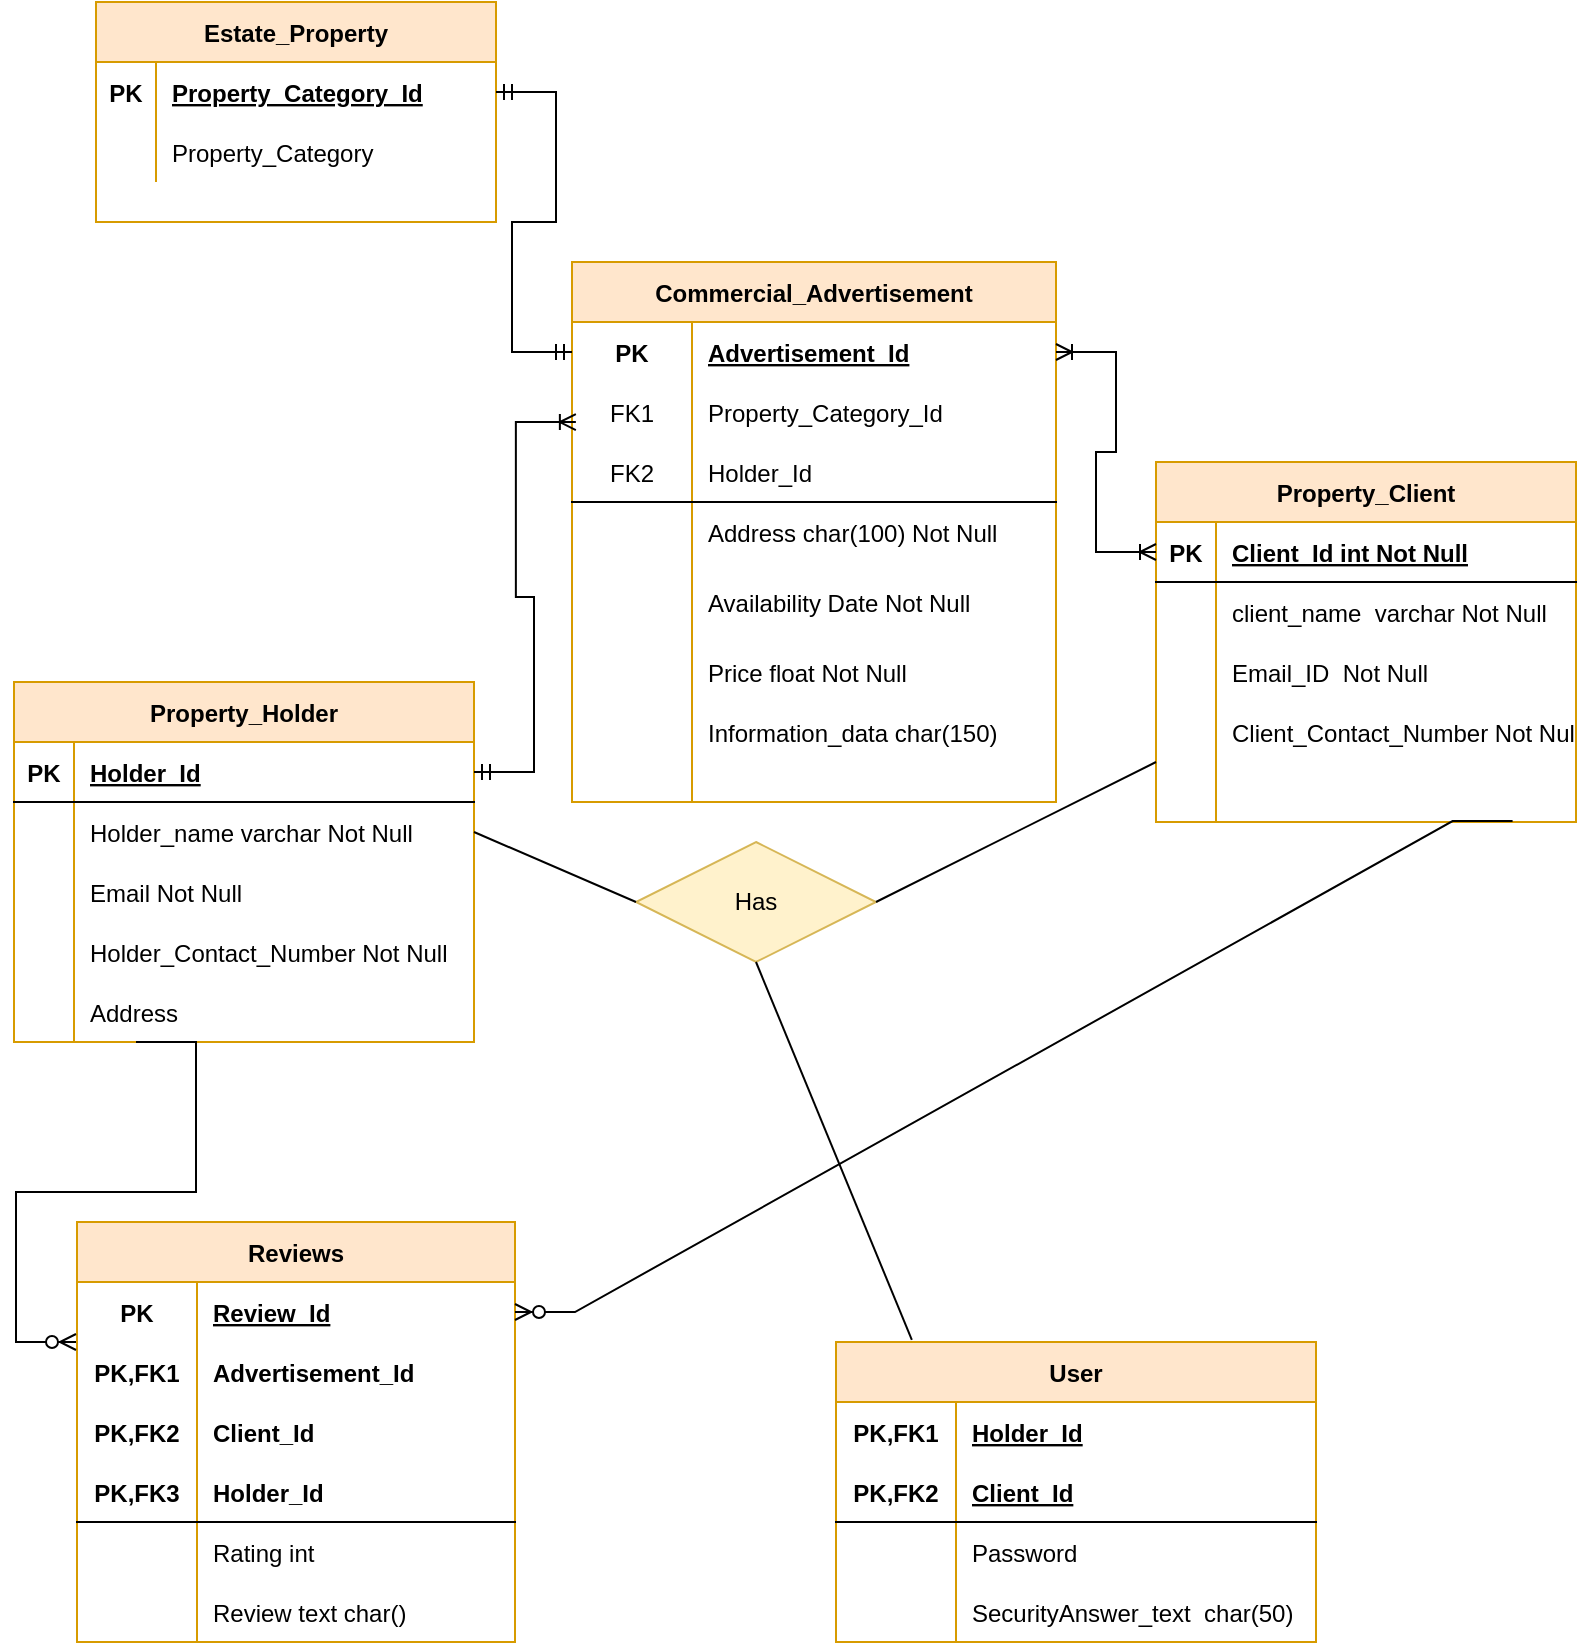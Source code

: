 <mxfile version="20.5.3" type="google"><diagram id="Ae0Ru1juuA3NwN-IYBxF" name="Figure 2: Entity Relationship diagram"><mxGraphModel dx="1038" dy="579" grid="1" gridSize="10" guides="1" tooltips="1" connect="1" arrows="1" fold="1" page="1" pageScale="1" pageWidth="850" pageHeight="1100" math="0" shadow="0"><root><mxCell id="0"/><mxCell id="1" parent="0"/><mxCell id="_f5a501U6xLCJBgyqaeK-1" value="Property_Holder" style="shape=table;startSize=30;container=1;collapsible=1;childLayout=tableLayout;fixedRows=1;rowLines=0;fontStyle=1;align=center;resizeLast=1;fillColor=#ffe6cc;strokeColor=#d79b00;" parent="1" vertex="1"><mxGeometry x="49" y="370" width="230" height="180" as="geometry"/></mxCell><mxCell id="_f5a501U6xLCJBgyqaeK-2" value="" style="shape=tableRow;horizontal=0;startSize=0;swimlaneHead=0;swimlaneBody=0;fillColor=none;collapsible=0;dropTarget=0;points=[[0,0.5],[1,0.5]];portConstraint=eastwest;top=0;left=0;right=0;bottom=1;" parent="_f5a501U6xLCJBgyqaeK-1" vertex="1"><mxGeometry y="30" width="230" height="30" as="geometry"/></mxCell><mxCell id="_f5a501U6xLCJBgyqaeK-3" value="PK" style="shape=partialRectangle;connectable=0;fillColor=none;top=0;left=0;bottom=0;right=0;fontStyle=1;overflow=hidden;" parent="_f5a501U6xLCJBgyqaeK-2" vertex="1"><mxGeometry width="30" height="30" as="geometry"><mxRectangle width="30" height="30" as="alternateBounds"/></mxGeometry></mxCell><mxCell id="_f5a501U6xLCJBgyqaeK-4" value="Holder_Id" style="shape=partialRectangle;connectable=0;fillColor=none;top=0;left=0;bottom=0;right=0;align=left;spacingLeft=6;fontStyle=5;overflow=hidden;" parent="_f5a501U6xLCJBgyqaeK-2" vertex="1"><mxGeometry x="30" width="200" height="30" as="geometry"><mxRectangle width="200" height="30" as="alternateBounds"/></mxGeometry></mxCell><mxCell id="_f5a501U6xLCJBgyqaeK-5" value="" style="shape=tableRow;horizontal=0;startSize=0;swimlaneHead=0;swimlaneBody=0;fillColor=none;collapsible=0;dropTarget=0;points=[[0,0.5],[1,0.5]];portConstraint=eastwest;top=0;left=0;right=0;bottom=0;" parent="_f5a501U6xLCJBgyqaeK-1" vertex="1"><mxGeometry y="60" width="230" height="30" as="geometry"/></mxCell><mxCell id="_f5a501U6xLCJBgyqaeK-6" value="" style="shape=partialRectangle;connectable=0;fillColor=none;top=0;left=0;bottom=0;right=0;editable=1;overflow=hidden;" parent="_f5a501U6xLCJBgyqaeK-5" vertex="1"><mxGeometry width="30" height="30" as="geometry"><mxRectangle width="30" height="30" as="alternateBounds"/></mxGeometry></mxCell><mxCell id="_f5a501U6xLCJBgyqaeK-7" value="Holder_name varchar Not Null" style="shape=partialRectangle;connectable=0;fillColor=none;top=0;left=0;bottom=0;right=0;align=left;spacingLeft=6;overflow=hidden;" parent="_f5a501U6xLCJBgyqaeK-5" vertex="1"><mxGeometry x="30" width="200" height="30" as="geometry"><mxRectangle width="200" height="30" as="alternateBounds"/></mxGeometry></mxCell><mxCell id="_f5a501U6xLCJBgyqaeK-8" value="" style="shape=tableRow;horizontal=0;startSize=0;swimlaneHead=0;swimlaneBody=0;fillColor=none;collapsible=0;dropTarget=0;points=[[0,0.5],[1,0.5]];portConstraint=eastwest;top=0;left=0;right=0;bottom=0;" parent="_f5a501U6xLCJBgyqaeK-1" vertex="1"><mxGeometry y="90" width="230" height="30" as="geometry"/></mxCell><mxCell id="_f5a501U6xLCJBgyqaeK-9" value="" style="shape=partialRectangle;connectable=0;fillColor=none;top=0;left=0;bottom=0;right=0;editable=1;overflow=hidden;" parent="_f5a501U6xLCJBgyqaeK-8" vertex="1"><mxGeometry width="30" height="30" as="geometry"><mxRectangle width="30" height="30" as="alternateBounds"/></mxGeometry></mxCell><mxCell id="_f5a501U6xLCJBgyqaeK-10" value="Email Not Null" style="shape=partialRectangle;connectable=0;fillColor=none;top=0;left=0;bottom=0;right=0;align=left;spacingLeft=6;overflow=hidden;" parent="_f5a501U6xLCJBgyqaeK-8" vertex="1"><mxGeometry x="30" width="200" height="30" as="geometry"><mxRectangle width="200" height="30" as="alternateBounds"/></mxGeometry></mxCell><mxCell id="_f5a501U6xLCJBgyqaeK-11" value="" style="shape=tableRow;horizontal=0;startSize=0;swimlaneHead=0;swimlaneBody=0;fillColor=none;collapsible=0;dropTarget=0;points=[[0,0.5],[1,0.5]];portConstraint=eastwest;top=0;left=0;right=0;bottom=0;" parent="_f5a501U6xLCJBgyqaeK-1" vertex="1"><mxGeometry y="120" width="230" height="30" as="geometry"/></mxCell><mxCell id="_f5a501U6xLCJBgyqaeK-12" value="" style="shape=partialRectangle;connectable=0;fillColor=none;top=0;left=0;bottom=0;right=0;editable=1;overflow=hidden;" parent="_f5a501U6xLCJBgyqaeK-11" vertex="1"><mxGeometry width="30" height="30" as="geometry"><mxRectangle width="30" height="30" as="alternateBounds"/></mxGeometry></mxCell><mxCell id="_f5a501U6xLCJBgyqaeK-13" value="Holder_Contact_Number Not Null" style="shape=partialRectangle;connectable=0;fillColor=none;top=0;left=0;bottom=0;right=0;align=left;spacingLeft=6;overflow=hidden;" parent="_f5a501U6xLCJBgyqaeK-11" vertex="1"><mxGeometry x="30" width="200" height="30" as="geometry"><mxRectangle width="200" height="30" as="alternateBounds"/></mxGeometry></mxCell><mxCell id="_f5a501U6xLCJBgyqaeK-115" value="" style="shape=tableRow;horizontal=0;startSize=0;swimlaneHead=0;swimlaneBody=0;fillColor=none;collapsible=0;dropTarget=0;points=[[0,0.5],[1,0.5]];portConstraint=eastwest;top=0;left=0;right=0;bottom=0;" parent="_f5a501U6xLCJBgyqaeK-1" vertex="1"><mxGeometry y="150" width="230" height="30" as="geometry"/></mxCell><mxCell id="_f5a501U6xLCJBgyqaeK-116" value="" style="shape=partialRectangle;connectable=0;fillColor=none;top=0;left=0;bottom=0;right=0;editable=1;overflow=hidden;" parent="_f5a501U6xLCJBgyqaeK-115" vertex="1"><mxGeometry width="30" height="30" as="geometry"><mxRectangle width="30" height="30" as="alternateBounds"/></mxGeometry></mxCell><mxCell id="_f5a501U6xLCJBgyqaeK-117" value="Address" style="shape=partialRectangle;connectable=0;fillColor=none;top=0;left=0;bottom=0;right=0;align=left;spacingLeft=6;overflow=hidden;" parent="_f5a501U6xLCJBgyqaeK-115" vertex="1"><mxGeometry x="30" width="200" height="30" as="geometry"><mxRectangle width="200" height="30" as="alternateBounds"/></mxGeometry></mxCell><mxCell id="_f5a501U6xLCJBgyqaeK-14" value="Reviews" style="shape=table;startSize=30;container=1;collapsible=1;childLayout=tableLayout;fixedRows=1;rowLines=0;fontStyle=1;align=center;resizeLast=1;fillColor=#ffe6cc;strokeColor=#d79b00;" parent="1" vertex="1"><mxGeometry x="80.5" y="640" width="219" height="210" as="geometry"/></mxCell><mxCell id="_f5a501U6xLCJBgyqaeK-15" value="" style="shape=tableRow;horizontal=0;startSize=0;swimlaneHead=0;swimlaneBody=0;fillColor=none;collapsible=0;dropTarget=0;points=[[0,0.5],[1,0.5]];portConstraint=eastwest;top=0;left=0;right=0;bottom=0;" parent="_f5a501U6xLCJBgyqaeK-14" vertex="1"><mxGeometry y="30" width="219" height="30" as="geometry"/></mxCell><mxCell id="_f5a501U6xLCJBgyqaeK-16" value="PK" style="shape=partialRectangle;connectable=0;fillColor=none;top=0;left=0;bottom=0;right=0;fontStyle=1;overflow=hidden;" parent="_f5a501U6xLCJBgyqaeK-15" vertex="1"><mxGeometry width="60" height="30" as="geometry"><mxRectangle width="60" height="30" as="alternateBounds"/></mxGeometry></mxCell><mxCell id="_f5a501U6xLCJBgyqaeK-17" value="Review_Id" style="shape=partialRectangle;connectable=0;fillColor=none;top=0;left=0;bottom=0;right=0;align=left;spacingLeft=6;fontStyle=5;overflow=hidden;" parent="_f5a501U6xLCJBgyqaeK-15" vertex="1"><mxGeometry x="60" width="159" height="30" as="geometry"><mxRectangle width="159" height="30" as="alternateBounds"/></mxGeometry></mxCell><mxCell id="_f5a501U6xLCJBgyqaeK-88" value="" style="shape=tableRow;horizontal=0;startSize=0;swimlaneHead=0;swimlaneBody=0;fillColor=none;collapsible=0;dropTarget=0;points=[[0,0.5],[1,0.5]];portConstraint=eastwest;top=0;left=0;right=0;bottom=0;" parent="_f5a501U6xLCJBgyqaeK-14" vertex="1"><mxGeometry y="60" width="219" height="30" as="geometry"/></mxCell><mxCell id="_f5a501U6xLCJBgyqaeK-89" value="PK,FK1" style="shape=partialRectangle;connectable=0;fillColor=none;top=0;left=0;bottom=0;right=0;editable=1;overflow=hidden;fontStyle=1" parent="_f5a501U6xLCJBgyqaeK-88" vertex="1"><mxGeometry width="60" height="30" as="geometry"><mxRectangle width="60" height="30" as="alternateBounds"/></mxGeometry></mxCell><mxCell id="_f5a501U6xLCJBgyqaeK-90" value="Advertisement_Id" style="shape=partialRectangle;connectable=0;fillColor=none;top=0;left=0;bottom=0;right=0;align=left;spacingLeft=6;overflow=hidden;fontStyle=1" parent="_f5a501U6xLCJBgyqaeK-88" vertex="1"><mxGeometry x="60" width="159" height="30" as="geometry"><mxRectangle width="159" height="30" as="alternateBounds"/></mxGeometry></mxCell><mxCell id="_f5a501U6xLCJBgyqaeK-94" value="" style="shape=tableRow;horizontal=0;startSize=0;swimlaneHead=0;swimlaneBody=0;fillColor=none;collapsible=0;dropTarget=0;points=[[0,0.5],[1,0.5]];portConstraint=eastwest;top=0;left=0;right=0;bottom=0;" parent="_f5a501U6xLCJBgyqaeK-14" vertex="1"><mxGeometry y="90" width="219" height="30" as="geometry"/></mxCell><mxCell id="_f5a501U6xLCJBgyqaeK-95" value="PK,FK2" style="shape=partialRectangle;connectable=0;fillColor=none;top=0;left=0;bottom=0;right=0;editable=1;overflow=hidden;fontStyle=1" parent="_f5a501U6xLCJBgyqaeK-94" vertex="1"><mxGeometry width="60" height="30" as="geometry"><mxRectangle width="60" height="30" as="alternateBounds"/></mxGeometry></mxCell><mxCell id="_f5a501U6xLCJBgyqaeK-96" value="Client_Id" style="shape=partialRectangle;connectable=0;fillColor=none;top=0;left=0;bottom=0;right=0;align=left;spacingLeft=6;overflow=hidden;fontStyle=1" parent="_f5a501U6xLCJBgyqaeK-94" vertex="1"><mxGeometry x="60" width="159" height="30" as="geometry"><mxRectangle width="159" height="30" as="alternateBounds"/></mxGeometry></mxCell><mxCell id="_f5a501U6xLCJBgyqaeK-18" value="" style="shape=tableRow;horizontal=0;startSize=0;swimlaneHead=0;swimlaneBody=0;fillColor=none;collapsible=0;dropTarget=0;points=[[0,0.5],[1,0.5]];portConstraint=eastwest;top=0;left=0;right=0;bottom=1;" parent="_f5a501U6xLCJBgyqaeK-14" vertex="1"><mxGeometry y="120" width="219" height="30" as="geometry"/></mxCell><mxCell id="_f5a501U6xLCJBgyqaeK-19" value="PK,FK3" style="shape=partialRectangle;connectable=0;fillColor=none;top=0;left=0;bottom=0;right=0;fontStyle=1;overflow=hidden;" parent="_f5a501U6xLCJBgyqaeK-18" vertex="1"><mxGeometry width="60" height="30" as="geometry"><mxRectangle width="60" height="30" as="alternateBounds"/></mxGeometry></mxCell><mxCell id="_f5a501U6xLCJBgyqaeK-20" value="Holder_Id" style="shape=partialRectangle;connectable=0;fillColor=none;top=0;left=0;bottom=0;right=0;align=left;spacingLeft=6;fontStyle=1;overflow=hidden;" parent="_f5a501U6xLCJBgyqaeK-18" vertex="1"><mxGeometry x="60" width="159" height="30" as="geometry"><mxRectangle width="159" height="30" as="alternateBounds"/></mxGeometry></mxCell><mxCell id="_f5a501U6xLCJBgyqaeK-21" value="" style="shape=tableRow;horizontal=0;startSize=0;swimlaneHead=0;swimlaneBody=0;fillColor=none;collapsible=0;dropTarget=0;points=[[0,0.5],[1,0.5]];portConstraint=eastwest;top=0;left=0;right=0;bottom=0;" parent="_f5a501U6xLCJBgyqaeK-14" vertex="1"><mxGeometry y="150" width="219" height="30" as="geometry"/></mxCell><mxCell id="_f5a501U6xLCJBgyqaeK-22" value="" style="shape=partialRectangle;connectable=0;fillColor=none;top=0;left=0;bottom=0;right=0;editable=1;overflow=hidden;" parent="_f5a501U6xLCJBgyqaeK-21" vertex="1"><mxGeometry width="60" height="30" as="geometry"><mxRectangle width="60" height="30" as="alternateBounds"/></mxGeometry></mxCell><mxCell id="_f5a501U6xLCJBgyqaeK-23" value="Rating int " style="shape=partialRectangle;connectable=0;fillColor=none;top=0;left=0;bottom=0;right=0;align=left;spacingLeft=6;overflow=hidden;" parent="_f5a501U6xLCJBgyqaeK-21" vertex="1"><mxGeometry x="60" width="159" height="30" as="geometry"><mxRectangle width="159" height="30" as="alternateBounds"/></mxGeometry></mxCell><mxCell id="_f5a501U6xLCJBgyqaeK-24" value="" style="shape=tableRow;horizontal=0;startSize=0;swimlaneHead=0;swimlaneBody=0;fillColor=none;collapsible=0;dropTarget=0;points=[[0,0.5],[1,0.5]];portConstraint=eastwest;top=0;left=0;right=0;bottom=0;" parent="_f5a501U6xLCJBgyqaeK-14" vertex="1"><mxGeometry y="180" width="219" height="30" as="geometry"/></mxCell><mxCell id="_f5a501U6xLCJBgyqaeK-25" value="" style="shape=partialRectangle;connectable=0;fillColor=none;top=0;left=0;bottom=0;right=0;editable=1;overflow=hidden;" parent="_f5a501U6xLCJBgyqaeK-24" vertex="1"><mxGeometry width="60" height="30" as="geometry"><mxRectangle width="60" height="30" as="alternateBounds"/></mxGeometry></mxCell><mxCell id="_f5a501U6xLCJBgyqaeK-26" value="Review text char()" style="shape=partialRectangle;connectable=0;fillColor=none;top=0;left=0;bottom=0;right=0;align=left;spacingLeft=6;overflow=hidden;" parent="_f5a501U6xLCJBgyqaeK-24" vertex="1"><mxGeometry x="60" width="159" height="30" as="geometry"><mxRectangle width="159" height="30" as="alternateBounds"/></mxGeometry></mxCell><mxCell id="_f5a501U6xLCJBgyqaeK-27" value="Commercial_Advertisement" style="shape=table;startSize=30;container=1;collapsible=1;childLayout=tableLayout;fixedRows=1;rowLines=0;fontStyle=1;align=center;resizeLast=1;fillColor=#ffe6cc;strokeColor=#d79b00;" parent="1" vertex="1"><mxGeometry x="328" y="160" width="242" height="270" as="geometry"/></mxCell><mxCell id="_f5a501U6xLCJBgyqaeK-28" value="" style="shape=tableRow;horizontal=0;startSize=0;swimlaneHead=0;swimlaneBody=0;fillColor=none;collapsible=0;dropTarget=0;points=[[0,0.5],[1,0.5]];portConstraint=eastwest;top=0;left=0;right=0;bottom=0;" parent="_f5a501U6xLCJBgyqaeK-27" vertex="1"><mxGeometry y="30" width="242" height="30" as="geometry"/></mxCell><mxCell id="_f5a501U6xLCJBgyqaeK-29" value="PK" style="shape=partialRectangle;connectable=0;fillColor=none;top=0;left=0;bottom=0;right=0;fontStyle=1;overflow=hidden;" parent="_f5a501U6xLCJBgyqaeK-28" vertex="1"><mxGeometry width="60" height="30" as="geometry"><mxRectangle width="60" height="30" as="alternateBounds"/></mxGeometry></mxCell><mxCell id="_f5a501U6xLCJBgyqaeK-30" value="Advertisement_Id" style="shape=partialRectangle;connectable=0;fillColor=none;top=0;left=0;bottom=0;right=0;align=left;spacingLeft=6;fontStyle=5;overflow=hidden;" parent="_f5a501U6xLCJBgyqaeK-28" vertex="1"><mxGeometry x="60" width="182" height="30" as="geometry"><mxRectangle width="182" height="30" as="alternateBounds"/></mxGeometry></mxCell><mxCell id="_f5a501U6xLCJBgyqaeK-100" value="" style="shape=tableRow;horizontal=0;startSize=0;swimlaneHead=0;swimlaneBody=0;fillColor=none;collapsible=0;dropTarget=0;points=[[0,0.5],[1,0.5]];portConstraint=eastwest;top=0;left=0;right=0;bottom=0;" parent="_f5a501U6xLCJBgyqaeK-27" vertex="1"><mxGeometry y="60" width="242" height="30" as="geometry"/></mxCell><mxCell id="_f5a501U6xLCJBgyqaeK-101" value="FK1" style="shape=partialRectangle;connectable=0;fillColor=none;top=0;left=0;bottom=0;right=0;editable=1;overflow=hidden;" parent="_f5a501U6xLCJBgyqaeK-100" vertex="1"><mxGeometry width="60" height="30" as="geometry"><mxRectangle width="60" height="30" as="alternateBounds"/></mxGeometry></mxCell><mxCell id="_f5a501U6xLCJBgyqaeK-102" value="Property_Category_Id" style="shape=partialRectangle;connectable=0;fillColor=none;top=0;left=0;bottom=0;right=0;align=left;spacingLeft=6;overflow=hidden;" parent="_f5a501U6xLCJBgyqaeK-100" vertex="1"><mxGeometry x="60" width="182" height="30" as="geometry"><mxRectangle width="182" height="30" as="alternateBounds"/></mxGeometry></mxCell><mxCell id="_f5a501U6xLCJBgyqaeK-31" value="" style="shape=tableRow;horizontal=0;startSize=0;swimlaneHead=0;swimlaneBody=0;fillColor=none;collapsible=0;dropTarget=0;points=[[0,0.5],[1,0.5]];portConstraint=eastwest;top=0;left=0;right=0;bottom=1;" parent="_f5a501U6xLCJBgyqaeK-27" vertex="1"><mxGeometry y="90" width="242" height="30" as="geometry"/></mxCell><mxCell id="_f5a501U6xLCJBgyqaeK-32" value="FK2" style="shape=partialRectangle;connectable=0;fillColor=none;top=0;left=0;bottom=0;right=0;fontStyle=0;overflow=hidden;" parent="_f5a501U6xLCJBgyqaeK-31" vertex="1"><mxGeometry width="60" height="30" as="geometry"><mxRectangle width="60" height="30" as="alternateBounds"/></mxGeometry></mxCell><mxCell id="_f5a501U6xLCJBgyqaeK-33" value="Holder_Id" style="shape=partialRectangle;connectable=0;fillColor=none;top=0;left=0;bottom=0;right=0;align=left;spacingLeft=6;fontStyle=0;overflow=hidden;" parent="_f5a501U6xLCJBgyqaeK-31" vertex="1"><mxGeometry x="60" width="182" height="30" as="geometry"><mxRectangle width="182" height="30" as="alternateBounds"/></mxGeometry></mxCell><mxCell id="_f5a501U6xLCJBgyqaeK-34" value="" style="shape=tableRow;horizontal=0;startSize=0;swimlaneHead=0;swimlaneBody=0;fillColor=none;collapsible=0;dropTarget=0;points=[[0,0.5],[1,0.5]];portConstraint=eastwest;top=0;left=0;right=0;bottom=0;" parent="_f5a501U6xLCJBgyqaeK-27" vertex="1"><mxGeometry y="120" width="242" height="30" as="geometry"/></mxCell><mxCell id="_f5a501U6xLCJBgyqaeK-35" value="" style="shape=partialRectangle;connectable=0;fillColor=none;top=0;left=0;bottom=0;right=0;editable=1;overflow=hidden;" parent="_f5a501U6xLCJBgyqaeK-34" vertex="1"><mxGeometry width="60" height="30" as="geometry"><mxRectangle width="60" height="30" as="alternateBounds"/></mxGeometry></mxCell><mxCell id="_f5a501U6xLCJBgyqaeK-36" value="Address char(100) Not Null" style="shape=partialRectangle;connectable=0;fillColor=none;top=0;left=0;bottom=0;right=0;align=left;spacingLeft=6;overflow=hidden;" parent="_f5a501U6xLCJBgyqaeK-34" vertex="1"><mxGeometry x="60" width="182" height="30" as="geometry"><mxRectangle width="182" height="30" as="alternateBounds"/></mxGeometry></mxCell><mxCell id="_f5a501U6xLCJBgyqaeK-103" value="" style="shape=tableRow;horizontal=0;startSize=0;swimlaneHead=0;swimlaneBody=0;fillColor=none;collapsible=0;dropTarget=0;points=[[0,0.5],[1,0.5]];portConstraint=eastwest;top=0;left=0;right=0;bottom=0;" parent="_f5a501U6xLCJBgyqaeK-27" vertex="1"><mxGeometry y="150" width="242" height="40" as="geometry"/></mxCell><mxCell id="_f5a501U6xLCJBgyqaeK-104" value="" style="shape=partialRectangle;connectable=0;fillColor=none;top=0;left=0;bottom=0;right=0;editable=1;overflow=hidden;" parent="_f5a501U6xLCJBgyqaeK-103" vertex="1"><mxGeometry width="60" height="40" as="geometry"><mxRectangle width="60" height="40" as="alternateBounds"/></mxGeometry></mxCell><mxCell id="_f5a501U6xLCJBgyqaeK-105" value="Availability Date Not Null" style="shape=partialRectangle;connectable=0;fillColor=none;top=0;left=0;bottom=0;right=0;align=left;spacingLeft=6;overflow=hidden;" parent="_f5a501U6xLCJBgyqaeK-103" vertex="1"><mxGeometry x="60" width="182" height="40" as="geometry"><mxRectangle width="182" height="40" as="alternateBounds"/></mxGeometry></mxCell><mxCell id="_f5a501U6xLCJBgyqaeK-106" value="" style="shape=tableRow;horizontal=0;startSize=0;swimlaneHead=0;swimlaneBody=0;fillColor=none;collapsible=0;dropTarget=0;points=[[0,0.5],[1,0.5]];portConstraint=eastwest;top=0;left=0;right=0;bottom=0;" parent="_f5a501U6xLCJBgyqaeK-27" vertex="1"><mxGeometry y="190" width="242" height="30" as="geometry"/></mxCell><mxCell id="_f5a501U6xLCJBgyqaeK-107" value="" style="shape=partialRectangle;connectable=0;fillColor=none;top=0;left=0;bottom=0;right=0;editable=1;overflow=hidden;" parent="_f5a501U6xLCJBgyqaeK-106" vertex="1"><mxGeometry width="60" height="30" as="geometry"><mxRectangle width="60" height="30" as="alternateBounds"/></mxGeometry></mxCell><mxCell id="_f5a501U6xLCJBgyqaeK-108" value="Price float Not Null" style="shape=partialRectangle;connectable=0;fillColor=none;top=0;left=0;bottom=0;right=0;align=left;spacingLeft=6;overflow=hidden;" parent="_f5a501U6xLCJBgyqaeK-106" vertex="1"><mxGeometry x="60" width="182" height="30" as="geometry"><mxRectangle width="182" height="30" as="alternateBounds"/></mxGeometry></mxCell><mxCell id="_f5a501U6xLCJBgyqaeK-109" value="" style="shape=tableRow;horizontal=0;startSize=0;swimlaneHead=0;swimlaneBody=0;fillColor=none;collapsible=0;dropTarget=0;points=[[0,0.5],[1,0.5]];portConstraint=eastwest;top=0;left=0;right=0;bottom=0;" parent="_f5a501U6xLCJBgyqaeK-27" vertex="1"><mxGeometry y="220" width="242" height="30" as="geometry"/></mxCell><mxCell id="_f5a501U6xLCJBgyqaeK-110" value="" style="shape=partialRectangle;connectable=0;fillColor=none;top=0;left=0;bottom=0;right=0;editable=1;overflow=hidden;" parent="_f5a501U6xLCJBgyqaeK-109" vertex="1"><mxGeometry width="60" height="30" as="geometry"><mxRectangle width="60" height="30" as="alternateBounds"/></mxGeometry></mxCell><mxCell id="_f5a501U6xLCJBgyqaeK-111" value="Information_data char(150)" style="shape=partialRectangle;connectable=0;fillColor=none;top=0;left=0;bottom=0;right=0;align=left;spacingLeft=6;overflow=hidden;" parent="_f5a501U6xLCJBgyqaeK-109" vertex="1"><mxGeometry x="60" width="182" height="30" as="geometry"><mxRectangle width="182" height="30" as="alternateBounds"/></mxGeometry></mxCell><mxCell id="_f5a501U6xLCJBgyqaeK-37" value="" style="shape=tableRow;horizontal=0;startSize=0;swimlaneHead=0;swimlaneBody=0;fillColor=none;collapsible=0;dropTarget=0;points=[[0,0.5],[1,0.5]];portConstraint=eastwest;top=0;left=0;right=0;bottom=0;" parent="_f5a501U6xLCJBgyqaeK-27" vertex="1"><mxGeometry y="250" width="242" height="20" as="geometry"/></mxCell><mxCell id="_f5a501U6xLCJBgyqaeK-38" value="" style="shape=partialRectangle;connectable=0;fillColor=none;top=0;left=0;bottom=0;right=0;editable=1;overflow=hidden;" parent="_f5a501U6xLCJBgyqaeK-37" vertex="1"><mxGeometry width="60" height="20" as="geometry"><mxRectangle width="60" height="20" as="alternateBounds"/></mxGeometry></mxCell><mxCell id="_f5a501U6xLCJBgyqaeK-39" value="" style="shape=partialRectangle;connectable=0;fillColor=none;top=0;left=0;bottom=0;right=0;align=left;spacingLeft=6;overflow=hidden;" parent="_f5a501U6xLCJBgyqaeK-37" vertex="1"><mxGeometry x="60" width="182" height="20" as="geometry"><mxRectangle width="182" height="20" as="alternateBounds"/></mxGeometry></mxCell><mxCell id="_f5a501U6xLCJBgyqaeK-40" value="Estate_Property" style="shape=table;startSize=30;container=1;collapsible=1;childLayout=tableLayout;fixedRows=1;rowLines=0;fontStyle=1;align=center;resizeLast=1;fillColor=#ffe6cc;strokeColor=#d79b00;" parent="1" vertex="1"><mxGeometry x="90" y="30" width="200" height="110" as="geometry"/></mxCell><mxCell id="_f5a501U6xLCJBgyqaeK-41" value="" style="shape=tableRow;horizontal=0;startSize=0;swimlaneHead=0;swimlaneBody=0;fillColor=none;collapsible=0;dropTarget=0;points=[[0,0.5],[1,0.5]];portConstraint=eastwest;top=0;left=0;right=0;bottom=0;" parent="_f5a501U6xLCJBgyqaeK-40" vertex="1"><mxGeometry y="30" width="200" height="30" as="geometry"/></mxCell><mxCell id="_f5a501U6xLCJBgyqaeK-42" value="PK" style="shape=partialRectangle;connectable=0;fillColor=none;top=0;left=0;bottom=0;right=0;fontStyle=1;overflow=hidden;" parent="_f5a501U6xLCJBgyqaeK-41" vertex="1"><mxGeometry width="30" height="30" as="geometry"><mxRectangle width="30" height="30" as="alternateBounds"/></mxGeometry></mxCell><mxCell id="_f5a501U6xLCJBgyqaeK-43" value="Property_Category_Id" style="shape=partialRectangle;connectable=0;fillColor=none;top=0;left=0;bottom=0;right=0;align=left;spacingLeft=6;fontStyle=5;overflow=hidden;" parent="_f5a501U6xLCJBgyqaeK-41" vertex="1"><mxGeometry x="30" width="170" height="30" as="geometry"><mxRectangle width="170" height="30" as="alternateBounds"/></mxGeometry></mxCell><mxCell id="_f5a501U6xLCJBgyqaeK-47" value="" style="shape=tableRow;horizontal=0;startSize=0;swimlaneHead=0;swimlaneBody=0;fillColor=none;collapsible=0;dropTarget=0;points=[[0,0.5],[1,0.5]];portConstraint=eastwest;top=0;left=0;right=0;bottom=0;" parent="_f5a501U6xLCJBgyqaeK-40" vertex="1"><mxGeometry y="60" width="200" height="30" as="geometry"/></mxCell><mxCell id="_f5a501U6xLCJBgyqaeK-48" value="" style="shape=partialRectangle;connectable=0;fillColor=none;top=0;left=0;bottom=0;right=0;editable=1;overflow=hidden;" parent="_f5a501U6xLCJBgyqaeK-47" vertex="1"><mxGeometry width="30" height="30" as="geometry"><mxRectangle width="30" height="30" as="alternateBounds"/></mxGeometry></mxCell><mxCell id="_f5a501U6xLCJBgyqaeK-49" value="Property_Category" style="shape=partialRectangle;connectable=0;fillColor=none;top=0;left=0;bottom=0;right=0;align=left;spacingLeft=6;overflow=hidden;" parent="_f5a501U6xLCJBgyqaeK-47" vertex="1"><mxGeometry x="30" width="170" height="30" as="geometry"><mxRectangle width="170" height="30" as="alternateBounds"/></mxGeometry></mxCell><mxCell id="_f5a501U6xLCJBgyqaeK-53" value="User" style="shape=table;startSize=30;container=1;collapsible=1;childLayout=tableLayout;fixedRows=1;rowLines=0;fontStyle=1;align=center;resizeLast=1;fillColor=#ffe6cc;strokeColor=#d79b00;" parent="1" vertex="1"><mxGeometry x="460" y="700" width="240" height="150" as="geometry"/></mxCell><mxCell id="_f5a501U6xLCJBgyqaeK-54" value="" style="shape=tableRow;horizontal=0;startSize=0;swimlaneHead=0;swimlaneBody=0;fillColor=none;collapsible=0;dropTarget=0;points=[[0,0.5],[1,0.5]];portConstraint=eastwest;top=0;left=0;right=0;bottom=0;" parent="_f5a501U6xLCJBgyqaeK-53" vertex="1"><mxGeometry y="30" width="240" height="30" as="geometry"/></mxCell><mxCell id="_f5a501U6xLCJBgyqaeK-55" value="PK,FK1" style="shape=partialRectangle;connectable=0;fillColor=none;top=0;left=0;bottom=0;right=0;fontStyle=1;overflow=hidden;" parent="_f5a501U6xLCJBgyqaeK-54" vertex="1"><mxGeometry width="60" height="30" as="geometry"><mxRectangle width="60" height="30" as="alternateBounds"/></mxGeometry></mxCell><mxCell id="_f5a501U6xLCJBgyqaeK-56" value="Holder_Id" style="shape=partialRectangle;connectable=0;fillColor=none;top=0;left=0;bottom=0;right=0;align=left;spacingLeft=6;fontStyle=5;overflow=hidden;" parent="_f5a501U6xLCJBgyqaeK-54" vertex="1"><mxGeometry x="60" width="180" height="30" as="geometry"><mxRectangle width="180" height="30" as="alternateBounds"/></mxGeometry></mxCell><mxCell id="_f5a501U6xLCJBgyqaeK-57" value="" style="shape=tableRow;horizontal=0;startSize=0;swimlaneHead=0;swimlaneBody=0;fillColor=none;collapsible=0;dropTarget=0;points=[[0,0.5],[1,0.5]];portConstraint=eastwest;top=0;left=0;right=0;bottom=1;" parent="_f5a501U6xLCJBgyqaeK-53" vertex="1"><mxGeometry y="60" width="240" height="30" as="geometry"/></mxCell><mxCell id="_f5a501U6xLCJBgyqaeK-58" value="PK,FK2" style="shape=partialRectangle;connectable=0;fillColor=none;top=0;left=0;bottom=0;right=0;fontStyle=1;overflow=hidden;" parent="_f5a501U6xLCJBgyqaeK-57" vertex="1"><mxGeometry width="60" height="30" as="geometry"><mxRectangle width="60" height="30" as="alternateBounds"/></mxGeometry></mxCell><mxCell id="_f5a501U6xLCJBgyqaeK-59" value="Client_Id" style="shape=partialRectangle;connectable=0;fillColor=none;top=0;left=0;bottom=0;right=0;align=left;spacingLeft=6;fontStyle=5;overflow=hidden;" parent="_f5a501U6xLCJBgyqaeK-57" vertex="1"><mxGeometry x="60" width="180" height="30" as="geometry"><mxRectangle width="180" height="30" as="alternateBounds"/></mxGeometry></mxCell><mxCell id="_f5a501U6xLCJBgyqaeK-60" value="" style="shape=tableRow;horizontal=0;startSize=0;swimlaneHead=0;swimlaneBody=0;fillColor=none;collapsible=0;dropTarget=0;points=[[0,0.5],[1,0.5]];portConstraint=eastwest;top=0;left=0;right=0;bottom=0;" parent="_f5a501U6xLCJBgyqaeK-53" vertex="1"><mxGeometry y="90" width="240" height="30" as="geometry"/></mxCell><mxCell id="_f5a501U6xLCJBgyqaeK-61" value="" style="shape=partialRectangle;connectable=0;fillColor=none;top=0;left=0;bottom=0;right=0;editable=1;overflow=hidden;" parent="_f5a501U6xLCJBgyqaeK-60" vertex="1"><mxGeometry width="60" height="30" as="geometry"><mxRectangle width="60" height="30" as="alternateBounds"/></mxGeometry></mxCell><mxCell id="_f5a501U6xLCJBgyqaeK-62" value="Password" style="shape=partialRectangle;connectable=0;fillColor=none;top=0;left=0;bottom=0;right=0;align=left;spacingLeft=6;overflow=hidden;" parent="_f5a501U6xLCJBgyqaeK-60" vertex="1"><mxGeometry x="60" width="180" height="30" as="geometry"><mxRectangle width="180" height="30" as="alternateBounds"/></mxGeometry></mxCell><mxCell id="_f5a501U6xLCJBgyqaeK-63" value="" style="shape=tableRow;horizontal=0;startSize=0;swimlaneHead=0;swimlaneBody=0;fillColor=none;collapsible=0;dropTarget=0;points=[[0,0.5],[1,0.5]];portConstraint=eastwest;top=0;left=0;right=0;bottom=0;" parent="_f5a501U6xLCJBgyqaeK-53" vertex="1"><mxGeometry y="120" width="240" height="30" as="geometry"/></mxCell><mxCell id="_f5a501U6xLCJBgyqaeK-64" value="" style="shape=partialRectangle;connectable=0;fillColor=none;top=0;left=0;bottom=0;right=0;editable=1;overflow=hidden;" parent="_f5a501U6xLCJBgyqaeK-63" vertex="1"><mxGeometry width="60" height="30" as="geometry"><mxRectangle width="60" height="30" as="alternateBounds"/></mxGeometry></mxCell><mxCell id="_f5a501U6xLCJBgyqaeK-65" value="SecurityAnswer_text  char(50)" style="shape=partialRectangle;connectable=0;fillColor=none;top=0;left=0;bottom=0;right=0;align=left;spacingLeft=6;overflow=hidden;" parent="_f5a501U6xLCJBgyqaeK-63" vertex="1"><mxGeometry x="60" width="180" height="30" as="geometry"><mxRectangle width="180" height="30" as="alternateBounds"/></mxGeometry></mxCell><mxCell id="_f5a501U6xLCJBgyqaeK-66" value="Property_Client" style="shape=table;startSize=30;container=1;collapsible=1;childLayout=tableLayout;fixedRows=1;rowLines=0;fontStyle=1;align=center;resizeLast=1;fillColor=#ffe6cc;strokeColor=#d79b00;" parent="1" vertex="1"><mxGeometry x="620" y="260" width="210" height="180" as="geometry"/></mxCell><mxCell id="_f5a501U6xLCJBgyqaeK-67" value="" style="shape=tableRow;horizontal=0;startSize=0;swimlaneHead=0;swimlaneBody=0;fillColor=none;collapsible=0;dropTarget=0;points=[[0,0.5],[1,0.5]];portConstraint=eastwest;top=0;left=0;right=0;bottom=1;" parent="_f5a501U6xLCJBgyqaeK-66" vertex="1"><mxGeometry y="30" width="210" height="30" as="geometry"/></mxCell><mxCell id="_f5a501U6xLCJBgyqaeK-68" value="PK" style="shape=partialRectangle;connectable=0;fillColor=none;top=0;left=0;bottom=0;right=0;fontStyle=1;overflow=hidden;" parent="_f5a501U6xLCJBgyqaeK-67" vertex="1"><mxGeometry width="30" height="30" as="geometry"><mxRectangle width="30" height="30" as="alternateBounds"/></mxGeometry></mxCell><mxCell id="_f5a501U6xLCJBgyqaeK-69" value="Client_Id int Not Null" style="shape=partialRectangle;connectable=0;fillColor=none;top=0;left=0;bottom=0;right=0;align=left;spacingLeft=6;fontStyle=5;overflow=hidden;" parent="_f5a501U6xLCJBgyqaeK-67" vertex="1"><mxGeometry x="30" width="180" height="30" as="geometry"><mxRectangle width="180" height="30" as="alternateBounds"/></mxGeometry></mxCell><mxCell id="_f5a501U6xLCJBgyqaeK-70" value="" style="shape=tableRow;horizontal=0;startSize=0;swimlaneHead=0;swimlaneBody=0;fillColor=none;collapsible=0;dropTarget=0;points=[[0,0.5],[1,0.5]];portConstraint=eastwest;top=0;left=0;right=0;bottom=0;" parent="_f5a501U6xLCJBgyqaeK-66" vertex="1"><mxGeometry y="60" width="210" height="30" as="geometry"/></mxCell><mxCell id="_f5a501U6xLCJBgyqaeK-71" value="" style="shape=partialRectangle;connectable=0;fillColor=none;top=0;left=0;bottom=0;right=0;editable=1;overflow=hidden;" parent="_f5a501U6xLCJBgyqaeK-70" vertex="1"><mxGeometry width="30" height="30" as="geometry"><mxRectangle width="30" height="30" as="alternateBounds"/></mxGeometry></mxCell><mxCell id="_f5a501U6xLCJBgyqaeK-72" value="client_name  varchar Not Null" style="shape=partialRectangle;connectable=0;fillColor=none;top=0;left=0;bottom=0;right=0;align=left;spacingLeft=6;overflow=hidden;" parent="_f5a501U6xLCJBgyqaeK-70" vertex="1"><mxGeometry x="30" width="180" height="30" as="geometry"><mxRectangle width="180" height="30" as="alternateBounds"/></mxGeometry></mxCell><mxCell id="_f5a501U6xLCJBgyqaeK-73" value="" style="shape=tableRow;horizontal=0;startSize=0;swimlaneHead=0;swimlaneBody=0;fillColor=none;collapsible=0;dropTarget=0;points=[[0,0.5],[1,0.5]];portConstraint=eastwest;top=0;left=0;right=0;bottom=0;" parent="_f5a501U6xLCJBgyqaeK-66" vertex="1"><mxGeometry y="90" width="210" height="30" as="geometry"/></mxCell><mxCell id="_f5a501U6xLCJBgyqaeK-74" value="" style="shape=partialRectangle;connectable=0;fillColor=none;top=0;left=0;bottom=0;right=0;editable=1;overflow=hidden;" parent="_f5a501U6xLCJBgyqaeK-73" vertex="1"><mxGeometry width="30" height="30" as="geometry"><mxRectangle width="30" height="30" as="alternateBounds"/></mxGeometry></mxCell><mxCell id="_f5a501U6xLCJBgyqaeK-75" value="Email_ID  Not Null" style="shape=partialRectangle;connectable=0;fillColor=none;top=0;left=0;bottom=0;right=0;align=left;spacingLeft=6;overflow=hidden;" parent="_f5a501U6xLCJBgyqaeK-73" vertex="1"><mxGeometry x="30" width="180" height="30" as="geometry"><mxRectangle width="180" height="30" as="alternateBounds"/></mxGeometry></mxCell><mxCell id="_f5a501U6xLCJBgyqaeK-76" value="" style="shape=tableRow;horizontal=0;startSize=0;swimlaneHead=0;swimlaneBody=0;fillColor=none;collapsible=0;dropTarget=0;points=[[0,0.5],[1,0.5]];portConstraint=eastwest;top=0;left=0;right=0;bottom=0;" parent="_f5a501U6xLCJBgyqaeK-66" vertex="1"><mxGeometry y="120" width="210" height="30" as="geometry"/></mxCell><mxCell id="_f5a501U6xLCJBgyqaeK-77" value="" style="shape=partialRectangle;connectable=0;fillColor=none;top=0;left=0;bottom=0;right=0;editable=1;overflow=hidden;" parent="_f5a501U6xLCJBgyqaeK-76" vertex="1"><mxGeometry width="30" height="30" as="geometry"><mxRectangle width="30" height="30" as="alternateBounds"/></mxGeometry></mxCell><mxCell id="_f5a501U6xLCJBgyqaeK-78" value="Client_Contact_Number Not Null" style="shape=partialRectangle;connectable=0;fillColor=none;top=0;left=0;bottom=0;right=0;align=left;spacingLeft=6;overflow=hidden;" parent="_f5a501U6xLCJBgyqaeK-76" vertex="1"><mxGeometry x="30" width="180" height="30" as="geometry"><mxRectangle width="180" height="30" as="alternateBounds"/></mxGeometry></mxCell><mxCell id="_f5a501U6xLCJBgyqaeK-97" value="" style="shape=tableRow;horizontal=0;startSize=0;swimlaneHead=0;swimlaneBody=0;fillColor=none;collapsible=0;dropTarget=0;points=[[0,0.5],[1,0.5]];portConstraint=eastwest;top=0;left=0;right=0;bottom=0;" parent="_f5a501U6xLCJBgyqaeK-66" vertex="1"><mxGeometry y="150" width="210" height="30" as="geometry"/></mxCell><mxCell id="_f5a501U6xLCJBgyqaeK-98" value="" style="shape=partialRectangle;connectable=0;fillColor=none;top=0;left=0;bottom=0;right=0;editable=1;overflow=hidden;" parent="_f5a501U6xLCJBgyqaeK-97" vertex="1"><mxGeometry width="30" height="30" as="geometry"><mxRectangle width="30" height="30" as="alternateBounds"/></mxGeometry></mxCell><mxCell id="_f5a501U6xLCJBgyqaeK-99" value="" style="shape=partialRectangle;connectable=0;fillColor=none;top=0;left=0;bottom=0;right=0;align=left;spacingLeft=6;overflow=hidden;" parent="_f5a501U6xLCJBgyqaeK-97" vertex="1"><mxGeometry x="30" width="180" height="30" as="geometry"><mxRectangle width="180" height="30" as="alternateBounds"/></mxGeometry></mxCell><mxCell id="_f5a501U6xLCJBgyqaeK-119" value="" style="edgeStyle=entityRelationEdgeStyle;fontSize=12;html=1;endArrow=ERmandOne;startArrow=ERmandOne;rounded=0;exitX=1;exitY=0.5;exitDx=0;exitDy=0;entryX=0;entryY=0.5;entryDx=0;entryDy=0;" parent="1" source="_f5a501U6xLCJBgyqaeK-41" target="_f5a501U6xLCJBgyqaeK-28" edge="1"><mxGeometry width="100" height="100" relative="1" as="geometry"><mxPoint x="370" y="170" as="sourcePoint"/><mxPoint x="470" y="70" as="targetPoint"/></mxGeometry></mxCell><mxCell id="Ak-4P8cpNr00A94y7OVd-1" value="Has" style="shape=rhombus;perimeter=rhombusPerimeter;whiteSpace=wrap;html=1;align=center;fillColor=#fff2cc;strokeColor=#d6b656;" parent="1" vertex="1"><mxGeometry x="360" y="450" width="120" height="60" as="geometry"/></mxCell><mxCell id="Ak-4P8cpNr00A94y7OVd-4" value="" style="endArrow=none;html=1;rounded=0;exitX=1;exitY=0.5;exitDx=0;exitDy=0;entryX=0;entryY=0.5;entryDx=0;entryDy=0;" parent="1" source="_f5a501U6xLCJBgyqaeK-5" target="Ak-4P8cpNr00A94y7OVd-1" edge="1"><mxGeometry relative="1" as="geometry"><mxPoint x="340" y="470" as="sourcePoint"/><mxPoint x="500" y="470" as="targetPoint"/></mxGeometry></mxCell><mxCell id="Ak-4P8cpNr00A94y7OVd-5" value="" style="endArrow=none;html=1;rounded=0;exitX=1;exitY=0.5;exitDx=0;exitDy=0;exitPerimeter=0;" parent="1" source="Ak-4P8cpNr00A94y7OVd-1" edge="1"><mxGeometry relative="1" as="geometry"><mxPoint x="480" y="490" as="sourcePoint"/><mxPoint x="620" y="410" as="targetPoint"/></mxGeometry></mxCell><mxCell id="Ak-4P8cpNr00A94y7OVd-6" value="" style="endArrow=none;html=1;rounded=0;exitX=0.5;exitY=1;exitDx=0;exitDy=0;entryX=0.158;entryY=-0.007;entryDx=0;entryDy=0;entryPerimeter=0;" parent="1" source="Ak-4P8cpNr00A94y7OVd-1" target="_f5a501U6xLCJBgyqaeK-53" edge="1"><mxGeometry relative="1" as="geometry"><mxPoint x="299" y="465" as="sourcePoint"/><mxPoint x="380" y="500" as="targetPoint"/></mxGeometry></mxCell><mxCell id="Ak-4P8cpNr00A94y7OVd-11" value="" style="edgeStyle=entityRelationEdgeStyle;fontSize=12;html=1;endArrow=ERzeroToMany;endFill=1;rounded=0;" parent="1" edge="1"><mxGeometry width="100" height="100" relative="1" as="geometry"><mxPoint x="110" y="550" as="sourcePoint"/><mxPoint x="80" y="700" as="targetPoint"/></mxGeometry></mxCell><mxCell id="Ak-4P8cpNr00A94y7OVd-12" value="" style="edgeStyle=entityRelationEdgeStyle;fontSize=12;html=1;endArrow=ERzeroToMany;endFill=1;rounded=0;exitX=0.849;exitY=0.985;exitDx=0;exitDy=0;exitPerimeter=0;entryX=1;entryY=0.5;entryDx=0;entryDy=0;" parent="1" source="_f5a501U6xLCJBgyqaeK-97" target="_f5a501U6xLCJBgyqaeK-15" edge="1"><mxGeometry width="100" height="100" relative="1" as="geometry"><mxPoint x="790" y="470" as="sourcePoint"/><mxPoint x="80" y="730" as="targetPoint"/></mxGeometry></mxCell><mxCell id="Ak-4P8cpNr00A94y7OVd-15" value="" style="edgeStyle=entityRelationEdgeStyle;fontSize=12;html=1;endArrow=ERoneToMany;startArrow=ERoneToMany;rounded=0;entryX=0;entryY=0.5;entryDx=0;entryDy=0;exitX=1;exitY=0.5;exitDx=0;exitDy=0;" parent="1" source="_f5a501U6xLCJBgyqaeK-28" target="_f5a501U6xLCJBgyqaeK-67" edge="1"><mxGeometry width="100" height="100" relative="1" as="geometry"><mxPoint x="360" y="270" as="sourcePoint"/><mxPoint x="460" y="170" as="targetPoint"/></mxGeometry></mxCell><mxCell id="Ak-4P8cpNr00A94y7OVd-18" value="" style="edgeStyle=entityRelationEdgeStyle;fontSize=12;html=1;endArrow=ERoneToMany;startArrow=ERmandOne;rounded=0;exitX=1;exitY=0.5;exitDx=0;exitDy=0;entryX=0.008;entryY=0.667;entryDx=0;entryDy=0;entryPerimeter=0;" parent="1" source="_f5a501U6xLCJBgyqaeK-2" target="_f5a501U6xLCJBgyqaeK-100" edge="1"><mxGeometry width="100" height="100" relative="1" as="geometry"><mxPoint x="360" y="330" as="sourcePoint"/><mxPoint x="320" y="240" as="targetPoint"/></mxGeometry></mxCell></root></mxGraphModel></diagram></mxfile>